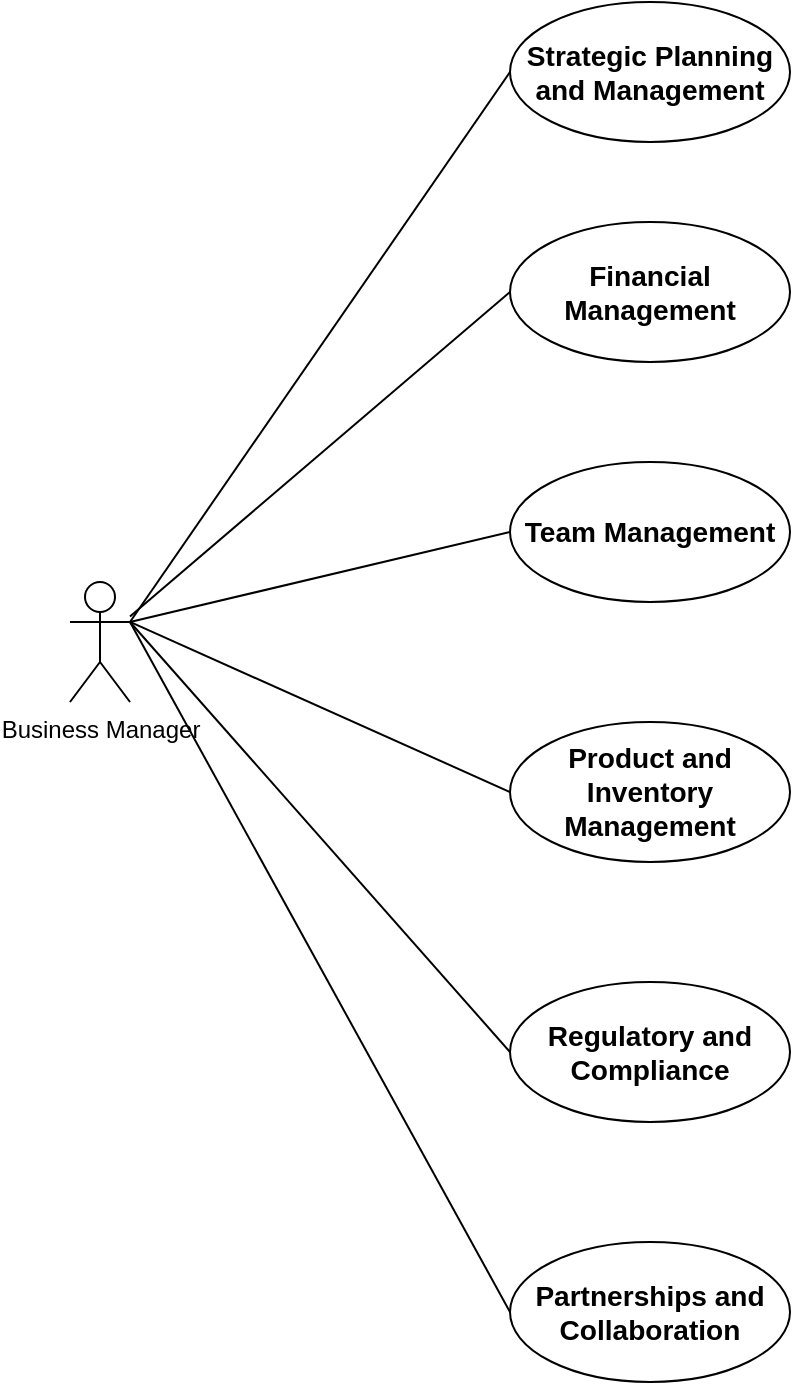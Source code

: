 <mxfile version="25.0.3" pages="2">
  <diagram name="Page-1" id="GgEF4_sgdFon58qD7pR8">
    <mxGraphModel dx="1400" dy="696" grid="1" gridSize="10" guides="1" tooltips="1" connect="1" arrows="1" fold="1" page="1" pageScale="1" pageWidth="850" pageHeight="1100" math="0" shadow="0">
      <root>
        <mxCell id="0" />
        <mxCell id="1" parent="0" />
        <mxCell id="jL3gFQ0Hk8iHvKm5DvNS-4" value="Business Manager" style="shape=umlActor;verticalLabelPosition=bottom;verticalAlign=top;html=1;" parent="1" vertex="1">
          <mxGeometry x="110" y="330" width="30" height="60" as="geometry" />
        </mxCell>
        <mxCell id="jL3gFQ0Hk8iHvKm5DvNS-6" value="&lt;h3&gt;&lt;strong&gt;Strategic Planning and Management&lt;/strong&gt;&lt;/h3&gt;" style="ellipse;whiteSpace=wrap;html=1;" parent="1" vertex="1">
          <mxGeometry x="330" y="40" width="140" height="70" as="geometry" />
        </mxCell>
        <mxCell id="jL3gFQ0Hk8iHvKm5DvNS-7" value="&lt;h3&gt;&lt;strong&gt;Team Management&lt;/strong&gt;&lt;/h3&gt;" style="ellipse;whiteSpace=wrap;html=1;" parent="1" vertex="1">
          <mxGeometry x="330" y="270" width="140" height="70" as="geometry" />
        </mxCell>
        <mxCell id="jL3gFQ0Hk8iHvKm5DvNS-8" value="&lt;h3&gt;&lt;strong&gt;Product and Inventory Management&lt;/strong&gt;&lt;/h3&gt;" style="ellipse;whiteSpace=wrap;html=1;" parent="1" vertex="1">
          <mxGeometry x="330" y="400" width="140" height="70" as="geometry" />
        </mxCell>
        <mxCell id="jL3gFQ0Hk8iHvKm5DvNS-9" value="&lt;h3&gt;&lt;strong&gt;Regulatory and Compliance&lt;/strong&gt;&lt;/h3&gt;" style="ellipse;whiteSpace=wrap;html=1;" parent="1" vertex="1">
          <mxGeometry x="330" y="530" width="140" height="70" as="geometry" />
        </mxCell>
        <mxCell id="sarxLbDdq7mtUPqzs_cO-1" value="&lt;h3&gt;&lt;strong&gt;Partnerships and Collaboration&lt;/strong&gt;&lt;/h3&gt;" style="ellipse;whiteSpace=wrap;html=1;" vertex="1" parent="1">
          <mxGeometry x="330" y="660" width="140" height="70" as="geometry" />
        </mxCell>
        <mxCell id="sarxLbDdq7mtUPqzs_cO-2" value="&lt;h3&gt;&lt;strong&gt;Financial Management&lt;/strong&gt;&lt;/h3&gt;" style="ellipse;whiteSpace=wrap;html=1;" vertex="1" parent="1">
          <mxGeometry x="330" y="150" width="140" height="70" as="geometry" />
        </mxCell>
        <mxCell id="sarxLbDdq7mtUPqzs_cO-10" value="" style="endArrow=none;html=1;rounded=0;entryX=0;entryY=0.5;entryDx=0;entryDy=0;" edge="1" parent="1" source="jL3gFQ0Hk8iHvKm5DvNS-4" target="sarxLbDdq7mtUPqzs_cO-2">
          <mxGeometry width="50" height="50" relative="1" as="geometry">
            <mxPoint x="160" y="350" as="sourcePoint" />
            <mxPoint x="320" y="280" as="targetPoint" />
          </mxGeometry>
        </mxCell>
        <mxCell id="sarxLbDdq7mtUPqzs_cO-12" value="" style="endArrow=none;html=1;rounded=0;exitX=1;exitY=0.333;exitDx=0;exitDy=0;exitPerimeter=0;entryX=0;entryY=0.5;entryDx=0;entryDy=0;" edge="1" parent="1" source="jL3gFQ0Hk8iHvKm5DvNS-4" target="jL3gFQ0Hk8iHvKm5DvNS-6">
          <mxGeometry width="50" height="50" relative="1" as="geometry">
            <mxPoint x="400" y="420" as="sourcePoint" />
            <mxPoint x="450" y="370" as="targetPoint" />
          </mxGeometry>
        </mxCell>
        <mxCell id="sarxLbDdq7mtUPqzs_cO-13" value="" style="endArrow=none;html=1;rounded=0;exitX=1;exitY=0.333;exitDx=0;exitDy=0;exitPerimeter=0;entryX=0;entryY=0.5;entryDx=0;entryDy=0;" edge="1" parent="1" source="jL3gFQ0Hk8iHvKm5DvNS-4" target="jL3gFQ0Hk8iHvKm5DvNS-7">
          <mxGeometry width="50" height="50" relative="1" as="geometry">
            <mxPoint x="400" y="420" as="sourcePoint" />
            <mxPoint x="450" y="370" as="targetPoint" />
          </mxGeometry>
        </mxCell>
        <mxCell id="sarxLbDdq7mtUPqzs_cO-14" value="" style="endArrow=none;html=1;rounded=0;entryX=1;entryY=0.333;entryDx=0;entryDy=0;entryPerimeter=0;exitX=0;exitY=0.5;exitDx=0;exitDy=0;" edge="1" parent="1" source="jL3gFQ0Hk8iHvKm5DvNS-8" target="jL3gFQ0Hk8iHvKm5DvNS-4">
          <mxGeometry width="50" height="50" relative="1" as="geometry">
            <mxPoint x="50" y="580" as="sourcePoint" />
            <mxPoint x="100" y="530" as="targetPoint" />
          </mxGeometry>
        </mxCell>
        <mxCell id="sarxLbDdq7mtUPqzs_cO-15" value="" style="endArrow=none;html=1;rounded=0;exitX=0;exitY=0.5;exitDx=0;exitDy=0;" edge="1" parent="1" source="jL3gFQ0Hk8iHvKm5DvNS-9">
          <mxGeometry width="50" height="50" relative="1" as="geometry">
            <mxPoint x="120" y="560" as="sourcePoint" />
            <mxPoint x="140" y="350" as="targetPoint" />
          </mxGeometry>
        </mxCell>
        <mxCell id="sarxLbDdq7mtUPqzs_cO-16" value="" style="endArrow=none;html=1;rounded=0;exitX=0;exitY=0.5;exitDx=0;exitDy=0;" edge="1" parent="1" source="sarxLbDdq7mtUPqzs_cO-1">
          <mxGeometry width="50" height="50" relative="1" as="geometry">
            <mxPoint x="80" y="560" as="sourcePoint" />
            <mxPoint x="140" y="350" as="targetPoint" />
          </mxGeometry>
        </mxCell>
      </root>
    </mxGraphModel>
  </diagram>
  <diagram id="lsqVFX-my5vCSfNwmKmU" name="Page-2">
    <mxGraphModel dx="1909" dy="949" grid="1" gridSize="10" guides="1" tooltips="1" connect="1" arrows="1" fold="1" page="1" pageScale="1" pageWidth="850" pageHeight="1100" math="0" shadow="0">
      <root>
        <mxCell id="0" />
        <mxCell id="1" parent="0" />
        <mxCell id="KRaq96SKuHb2gP0qjPb9-10" style="rounded=0;orthogonalLoop=1;jettySize=auto;html=1;exitX=1;exitY=0.333;exitDx=0;exitDy=0;exitPerimeter=0;entryX=0;entryY=0.5;entryDx=0;entryDy=0;" edge="1" parent="1" source="KRaq96SKuHb2gP0qjPb9-1" target="KRaq96SKuHb2gP0qjPb9-2">
          <mxGeometry relative="1" as="geometry" />
        </mxCell>
        <mxCell id="KRaq96SKuHb2gP0qjPb9-1" value="WEB Developer" style="shape=umlActor;verticalLabelPosition=bottom;verticalAlign=top;html=1;" vertex="1" parent="1">
          <mxGeometry x="50" y="365" width="30" height="60" as="geometry" />
        </mxCell>
        <mxCell id="KRaq96SKuHb2gP0qjPb9-2" value="&lt;h3&gt;&lt;strong&gt;Frontend Development&lt;/strong&gt;&lt;/h3&gt;" style="ellipse;whiteSpace=wrap;html=1;" vertex="1" parent="1">
          <mxGeometry x="190" y="10" width="160" height="70" as="geometry" />
        </mxCell>
        <mxCell id="KRaq96SKuHb2gP0qjPb9-3" value="UI/UX Expert" style="shape=umlActor;verticalLabelPosition=bottom;verticalAlign=top;html=1;" vertex="1" parent="1">
          <mxGeometry x="480" width="20" height="40" as="geometry" />
        </mxCell>
        <mxCell id="KRaq96SKuHb2gP0qjPb9-4" value="Designer" style="shape=umlActor;verticalLabelPosition=bottom;verticalAlign=top;html=1;" vertex="1" parent="1">
          <mxGeometry x="480" y="70" width="20" height="40" as="geometry" />
        </mxCell>
        <mxCell id="KRaq96SKuHb2gP0qjPb9-7" style="rounded=0;orthogonalLoop=1;jettySize=auto;html=1;exitX=1;exitY=0.5;exitDx=0;exitDy=0;entryX=0;entryY=0.333;entryDx=0;entryDy=0;entryPerimeter=0;" edge="1" parent="1" source="KRaq96SKuHb2gP0qjPb9-2" target="KRaq96SKuHb2gP0qjPb9-3">
          <mxGeometry relative="1" as="geometry" />
        </mxCell>
        <mxCell id="KRaq96SKuHb2gP0qjPb9-8" style="rounded=0;orthogonalLoop=1;jettySize=auto;html=1;exitX=1;exitY=0.5;exitDx=0;exitDy=0;entryX=0;entryY=0.333;entryDx=0;entryDy=0;entryPerimeter=0;" edge="1" parent="1" source="KRaq96SKuHb2gP0qjPb9-2" target="KRaq96SKuHb2gP0qjPb9-4">
          <mxGeometry relative="1" as="geometry" />
        </mxCell>
        <mxCell id="KRaq96SKuHb2gP0qjPb9-11" value="&lt;h3&gt;&lt;strong&gt;Backend Development&lt;/strong&gt;&lt;/h3&gt;" style="ellipse;whiteSpace=wrap;html=1;" vertex="1" parent="1">
          <mxGeometry x="190" y="130" width="160" height="70" as="geometry" />
        </mxCell>
        <mxCell id="KRaq96SKuHb2gP0qjPb9-14" style="rounded=0;orthogonalLoop=1;jettySize=auto;html=1;exitX=1;exitY=0.5;exitDx=0;exitDy=0;" edge="1" parent="1" source="KRaq96SKuHb2gP0qjPb9-12" target="KRaq96SKuHb2gP0qjPb9-13">
          <mxGeometry relative="1" as="geometry" />
        </mxCell>
        <mxCell id="KRaq96SKuHb2gP0qjPb9-29" style="rounded=0;orthogonalLoop=1;jettySize=auto;html=1;entryX=0;entryY=0.5;entryDx=0;entryDy=0;exitX=1;exitY=0.333;exitDx=0;exitDy=0;exitPerimeter=0;" edge="1" parent="1" source="KRaq96SKuHb2gP0qjPb9-1" target="KRaq96SKuHb2gP0qjPb9-12">
          <mxGeometry relative="1" as="geometry">
            <mxPoint x="80" y="390" as="sourcePoint" />
          </mxGeometry>
        </mxCell>
        <mxCell id="KRaq96SKuHb2gP0qjPb9-12" value="&lt;h3&gt;E-commerce Platform Management&lt;/h3&gt;" style="ellipse;whiteSpace=wrap;html=1;" vertex="1" parent="1">
          <mxGeometry x="190" y="240" width="160" height="70" as="geometry" />
        </mxCell>
        <mxCell id="KRaq96SKuHb2gP0qjPb9-13" value="Financial Expert" style="shape=umlActor;verticalLabelPosition=bottom;verticalAlign=top;html=1;" vertex="1" parent="1">
          <mxGeometry x="470" y="255" width="20" height="40" as="geometry" />
        </mxCell>
        <mxCell id="KRaq96SKuHb2gP0qjPb9-30" style="rounded=0;orthogonalLoop=1;jettySize=auto;html=1;entryX=0;entryY=0.5;entryDx=0;entryDy=0;exitX=1;exitY=0.333;exitDx=0;exitDy=0;exitPerimeter=0;" edge="1" parent="1" source="KRaq96SKuHb2gP0qjPb9-1" target="KRaq96SKuHb2gP0qjPb9-15">
          <mxGeometry relative="1" as="geometry">
            <mxPoint x="80" y="390" as="sourcePoint" />
          </mxGeometry>
        </mxCell>
        <mxCell id="KRaq96SKuHb2gP0qjPb9-15" value="&lt;h3&gt;&lt;strong&gt;Security and Performance&lt;/strong&gt;&lt;/h3&gt;" style="ellipse;whiteSpace=wrap;html=1;" vertex="1" parent="1">
          <mxGeometry x="190" y="360" width="160" height="70" as="geometry" />
        </mxCell>
        <mxCell id="KRaq96SKuHb2gP0qjPb9-16" value="Network Admin" style="shape=umlActor;verticalLabelPosition=bottom;verticalAlign=top;html=1;" vertex="1" parent="1">
          <mxGeometry x="470" y="350" width="20" height="40" as="geometry" />
        </mxCell>
        <mxCell id="KRaq96SKuHb2gP0qjPb9-19" style="rounded=0;orthogonalLoop=1;jettySize=auto;html=1;exitX=1;exitY=0.5;exitDx=0;exitDy=0;entryX=0;entryY=0.333;entryDx=0;entryDy=0;entryPerimeter=0;" edge="1" parent="1" source="KRaq96SKuHb2gP0qjPb9-15" target="KRaq96SKuHb2gP0qjPb9-17">
          <mxGeometry relative="1" as="geometry" />
        </mxCell>
        <mxCell id="KRaq96SKuHb2gP0qjPb9-17" value="SOC Expert" style="shape=umlActor;verticalLabelPosition=bottom;verticalAlign=top;html=1;" vertex="1" parent="1">
          <mxGeometry x="470" y="420" width="20" height="40" as="geometry" />
        </mxCell>
        <mxCell id="KRaq96SKuHb2gP0qjPb9-18" style="rounded=0;orthogonalLoop=1;jettySize=auto;html=1;exitX=1;exitY=0.5;exitDx=0;exitDy=0;entryX=0;entryY=0.333;entryDx=0;entryDy=0;entryPerimeter=0;" edge="1" parent="1" source="KRaq96SKuHb2gP0qjPb9-15" target="KRaq96SKuHb2gP0qjPb9-16">
          <mxGeometry relative="1" as="geometry" />
        </mxCell>
        <mxCell id="KRaq96SKuHb2gP0qjPb9-31" style="rounded=0;orthogonalLoop=1;jettySize=auto;html=1;exitX=1;exitY=0.333;exitDx=0;exitDy=0;entryX=0;entryY=0.5;entryDx=0;entryDy=0;exitPerimeter=0;" edge="1" parent="1" source="KRaq96SKuHb2gP0qjPb9-1" target="KRaq96SKuHb2gP0qjPb9-20">
          <mxGeometry relative="1" as="geometry">
            <mxPoint x="100" y="260" as="sourcePoint" />
          </mxGeometry>
        </mxCell>
        <mxCell id="KRaq96SKuHb2gP0qjPb9-20" value="&lt;h3&gt;&lt;strong&gt;Testing and Debugging&lt;/strong&gt;&lt;/h3&gt;" style="ellipse;whiteSpace=wrap;html=1;" vertex="1" parent="1">
          <mxGeometry x="190" y="480" width="160" height="70" as="geometry" />
        </mxCell>
        <mxCell id="KRaq96SKuHb2gP0qjPb9-32" style="rounded=0;orthogonalLoop=1;jettySize=auto;html=1;entryX=0;entryY=0.5;entryDx=0;entryDy=0;exitX=1;exitY=0.333;exitDx=0;exitDy=0;exitPerimeter=0;" edge="1" parent="1" source="KRaq96SKuHb2gP0qjPb9-1" target="KRaq96SKuHb2gP0qjPb9-21">
          <mxGeometry relative="1" as="geometry">
            <mxPoint x="80" y="380" as="sourcePoint" />
          </mxGeometry>
        </mxCell>
        <mxCell id="KRaq96SKuHb2gP0qjPb9-21" value="&lt;h3&gt;&lt;strong&gt;SEO and Analytics&lt;/strong&gt;&lt;/h3&gt;" style="ellipse;whiteSpace=wrap;html=1;" vertex="1" parent="1">
          <mxGeometry x="190" y="580" width="160" height="70" as="geometry" />
        </mxCell>
        <mxCell id="KRaq96SKuHb2gP0qjPb9-22" value="&lt;h3&gt;&lt;strong&gt;Maintenance and Updates&lt;/strong&gt;&lt;/h3&gt;" style="ellipse;whiteSpace=wrap;html=1;" vertex="1" parent="1">
          <mxGeometry x="190" y="700" width="160" height="70" as="geometry" />
        </mxCell>
        <mxCell id="KRaq96SKuHb2gP0qjPb9-23" value="SEO Expert" style="shape=umlActor;verticalLabelPosition=bottom;verticalAlign=top;html=1;" vertex="1" parent="1">
          <mxGeometry x="470" y="560" width="20" height="40" as="geometry" />
        </mxCell>
        <mxCell id="KRaq96SKuHb2gP0qjPb9-27" style="rounded=0;orthogonalLoop=1;jettySize=auto;html=1;exitX=1;exitY=0.5;exitDx=0;exitDy=0;entryX=0;entryY=0.333;entryDx=0;entryDy=0;entryPerimeter=0;" edge="1" parent="1" source="KRaq96SKuHb2gP0qjPb9-21" target="KRaq96SKuHb2gP0qjPb9-24">
          <mxGeometry relative="1" as="geometry">
            <mxPoint x="350" y="610" as="sourcePoint" />
          </mxGeometry>
        </mxCell>
        <mxCell id="KRaq96SKuHb2gP0qjPb9-24" value="Content Manger" style="shape=umlActor;verticalLabelPosition=bottom;verticalAlign=top;html=1;" vertex="1" parent="1">
          <mxGeometry x="470" y="640" width="20" height="40" as="geometry" />
        </mxCell>
        <mxCell id="KRaq96SKuHb2gP0qjPb9-26" style="rounded=0;orthogonalLoop=1;jettySize=auto;html=1;exitX=1;exitY=0.5;exitDx=0;exitDy=0;entryX=0;entryY=0.333;entryDx=0;entryDy=0;entryPerimeter=0;" edge="1" parent="1" source="KRaq96SKuHb2gP0qjPb9-21" target="KRaq96SKuHb2gP0qjPb9-23">
          <mxGeometry relative="1" as="geometry" />
        </mxCell>
        <mxCell id="KRaq96SKuHb2gP0qjPb9-28" style="rounded=0;orthogonalLoop=1;jettySize=auto;html=1;exitX=1;exitY=0.333;exitDx=0;exitDy=0;exitPerimeter=0;entryX=0;entryY=0.571;entryDx=0;entryDy=0;entryPerimeter=0;" edge="1" parent="1" source="KRaq96SKuHb2gP0qjPb9-1" target="KRaq96SKuHb2gP0qjPb9-11">
          <mxGeometry relative="1" as="geometry" />
        </mxCell>
        <mxCell id="KRaq96SKuHb2gP0qjPb9-33" style="rounded=0;orthogonalLoop=1;jettySize=auto;html=1;exitX=1;exitY=0.333;exitDx=0;exitDy=0;entryX=0;entryY=0.5;entryDx=0;entryDy=0;exitPerimeter=0;" edge="1" parent="1" source="KRaq96SKuHb2gP0qjPb9-1" target="KRaq96SKuHb2gP0qjPb9-22">
          <mxGeometry relative="1" as="geometry" />
        </mxCell>
      </root>
    </mxGraphModel>
  </diagram>
</mxfile>
